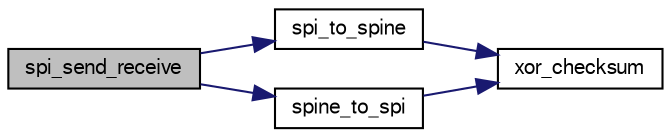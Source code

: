 digraph "spi_send_receive"
{
  edge [fontname="FreeSans",fontsize="10",labelfontname="FreeSans",labelfontsize="10"];
  node [fontname="FreeSans",fontsize="10",shape=record];
  rankdir="LR";
  Node1 [label="spi_send_receive",height=0.2,width=0.4,color="black", fillcolor="grey75", style="filled", fontcolor="black"];
  Node1 -> Node2 [color="midnightblue",fontsize="10",style="solid",fontname="FreeSans"];
  Node2 [label="spi_to_spine",height=0.2,width=0.4,color="black", fillcolor="white", style="filled",URL="$d1/d62/rt__spi_8cpp.html#acc45f58dc7a8bffa48be85ef06e03309"];
  Node2 -> Node3 [color="midnightblue",fontsize="10",style="solid",fontname="FreeSans"];
  Node3 [label="xor_checksum",height=0.2,width=0.4,color="black", fillcolor="white", style="filled",URL="$d1/d62/rt__spi_8cpp.html#a0dd0e7733095f820e5edd3b6ed15b9b2"];
  Node1 -> Node4 [color="midnightblue",fontsize="10",style="solid",fontname="FreeSans"];
  Node4 [label="spine_to_spi",height=0.2,width=0.4,color="black", fillcolor="white", style="filled",URL="$d1/d62/rt__spi_8cpp.html#a884cb6c718f657f5aeef5e8b1b5619b7"];
  Node4 -> Node3 [color="midnightblue",fontsize="10",style="solid",fontname="FreeSans"];
}
